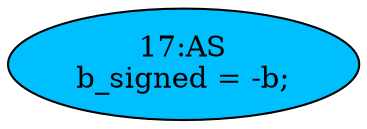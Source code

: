 strict digraph "" {
	node [label="\N"];
	"17:AS"	[ast="<pyverilog.vparser.ast.Assign object at 0x7f7b1469c4d0>",
		def_var="['b_signed']",
		fillcolor=deepskyblue,
		label="17:AS
b_signed = -b;",
		statements="[]",
		style=filled,
		typ=Assign,
		use_var="['b']"];
}
